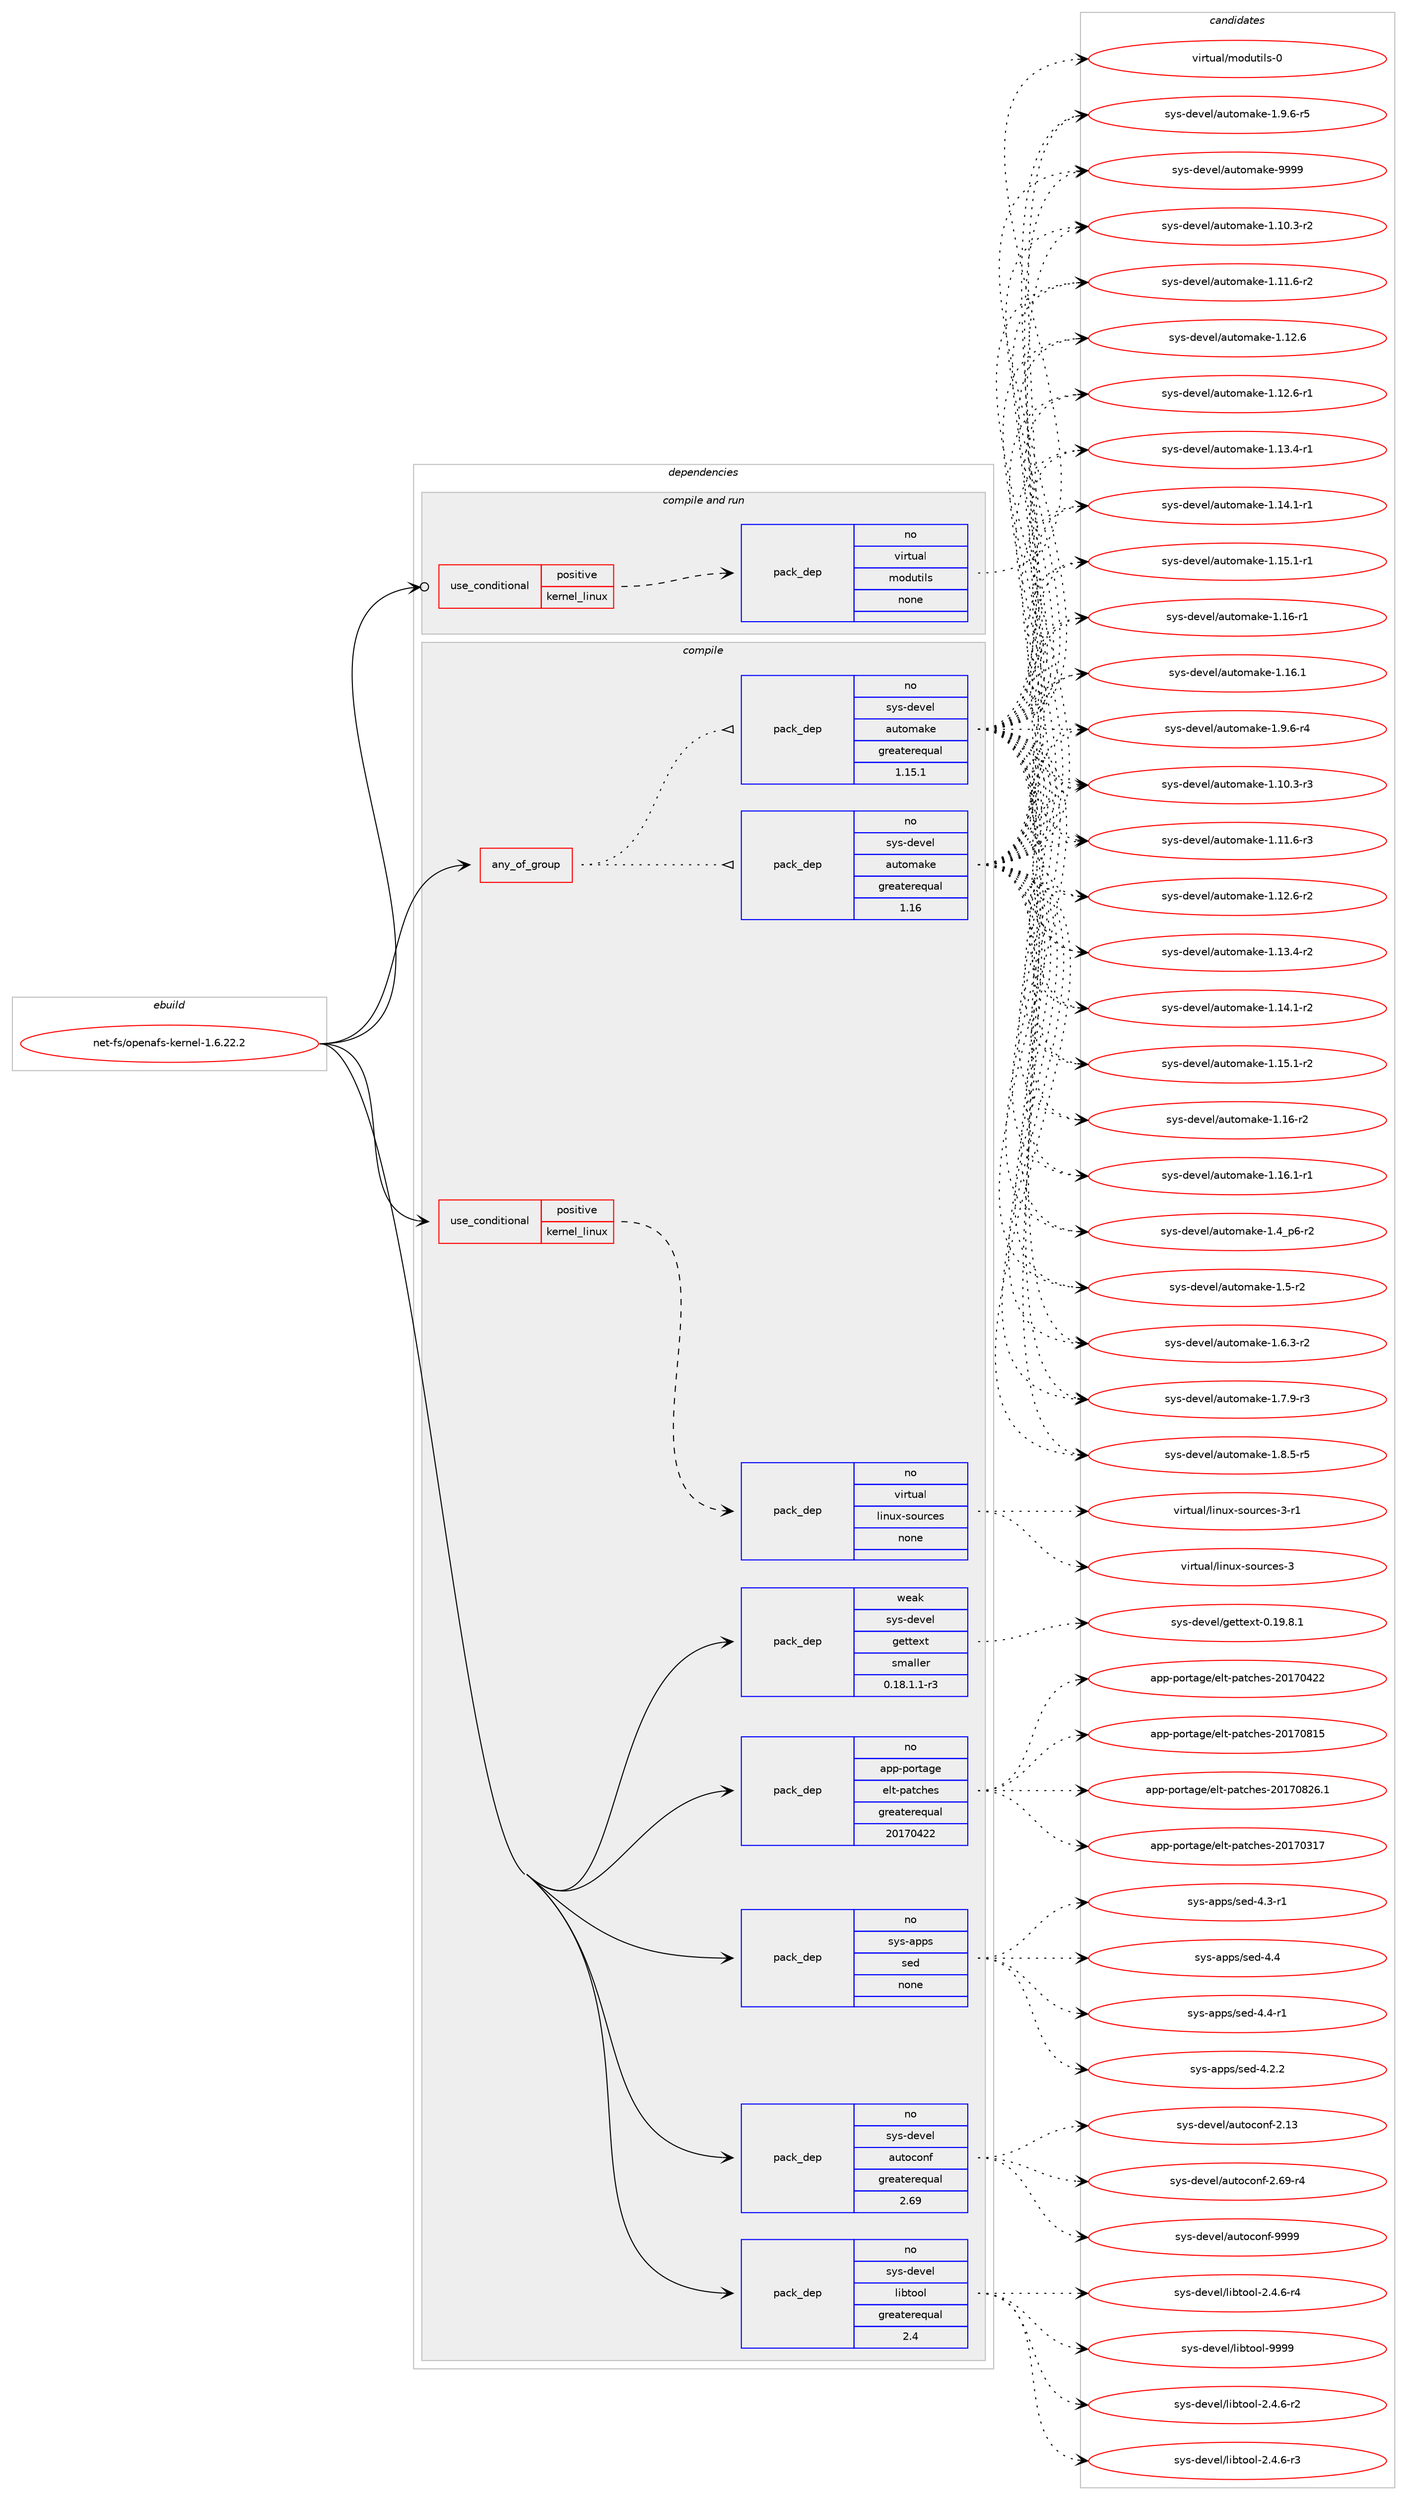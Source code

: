 digraph prolog {

# *************
# Graph options
# *************

newrank=true;
concentrate=true;
compound=true;
graph [rankdir=LR,fontname=Helvetica,fontsize=10,ranksep=1.5];#, ranksep=2.5, nodesep=0.2];
edge  [arrowhead=vee];
node  [fontname=Helvetica,fontsize=10];

# **********
# The ebuild
# **********

subgraph cluster_leftcol {
color=gray;
rank=same;
label=<<i>ebuild</i>>;
id [label="net-fs/openafs-kernel-1.6.22.2", color=red, width=4, href="../net-fs/openafs-kernel-1.6.22.2.svg"];
}

# ****************
# The dependencies
# ****************

subgraph cluster_midcol {
color=gray;
label=<<i>dependencies</i>>;
subgraph cluster_compile {
fillcolor="#eeeeee";
style=filled;
label=<<i>compile</i>>;
subgraph any11 {
dependency276 [label=<<TABLE BORDER="0" CELLBORDER="1" CELLSPACING="0" CELLPADDING="4"><TR><TD CELLPADDING="10">any_of_group</TD></TR></TABLE>>, shape=none, color=red];subgraph pack199 {
dependency277 [label=<<TABLE BORDER="0" CELLBORDER="1" CELLSPACING="0" CELLPADDING="4" WIDTH="220"><TR><TD ROWSPAN="6" CELLPADDING="30">pack_dep</TD></TR><TR><TD WIDTH="110">no</TD></TR><TR><TD>sys-devel</TD></TR><TR><TD>automake</TD></TR><TR><TD>greaterequal</TD></TR><TR><TD>1.16</TD></TR></TABLE>>, shape=none, color=blue];
}
dependency276:e -> dependency277:w [weight=20,style="dotted",arrowhead="oinv"];
subgraph pack200 {
dependency278 [label=<<TABLE BORDER="0" CELLBORDER="1" CELLSPACING="0" CELLPADDING="4" WIDTH="220"><TR><TD ROWSPAN="6" CELLPADDING="30">pack_dep</TD></TR><TR><TD WIDTH="110">no</TD></TR><TR><TD>sys-devel</TD></TR><TR><TD>automake</TD></TR><TR><TD>greaterequal</TD></TR><TR><TD>1.15.1</TD></TR></TABLE>>, shape=none, color=blue];
}
dependency276:e -> dependency278:w [weight=20,style="dotted",arrowhead="oinv"];
}
id:e -> dependency276:w [weight=20,style="solid",arrowhead="vee"];
subgraph cond68 {
dependency279 [label=<<TABLE BORDER="0" CELLBORDER="1" CELLSPACING="0" CELLPADDING="4"><TR><TD ROWSPAN="3" CELLPADDING="10">use_conditional</TD></TR><TR><TD>positive</TD></TR><TR><TD>kernel_linux</TD></TR></TABLE>>, shape=none, color=red];
subgraph pack201 {
dependency280 [label=<<TABLE BORDER="0" CELLBORDER="1" CELLSPACING="0" CELLPADDING="4" WIDTH="220"><TR><TD ROWSPAN="6" CELLPADDING="30">pack_dep</TD></TR><TR><TD WIDTH="110">no</TD></TR><TR><TD>virtual</TD></TR><TR><TD>linux-sources</TD></TR><TR><TD>none</TD></TR><TR><TD></TD></TR></TABLE>>, shape=none, color=blue];
}
dependency279:e -> dependency280:w [weight=20,style="dashed",arrowhead="vee"];
}
id:e -> dependency279:w [weight=20,style="solid",arrowhead="vee"];
subgraph pack202 {
dependency281 [label=<<TABLE BORDER="0" CELLBORDER="1" CELLSPACING="0" CELLPADDING="4" WIDTH="220"><TR><TD ROWSPAN="6" CELLPADDING="30">pack_dep</TD></TR><TR><TD WIDTH="110">no</TD></TR><TR><TD>app-portage</TD></TR><TR><TD>elt-patches</TD></TR><TR><TD>greaterequal</TD></TR><TR><TD>20170422</TD></TR></TABLE>>, shape=none, color=blue];
}
id:e -> dependency281:w [weight=20,style="solid",arrowhead="vee"];
subgraph pack203 {
dependency282 [label=<<TABLE BORDER="0" CELLBORDER="1" CELLSPACING="0" CELLPADDING="4" WIDTH="220"><TR><TD ROWSPAN="6" CELLPADDING="30">pack_dep</TD></TR><TR><TD WIDTH="110">no</TD></TR><TR><TD>sys-apps</TD></TR><TR><TD>sed</TD></TR><TR><TD>none</TD></TR><TR><TD></TD></TR></TABLE>>, shape=none, color=blue];
}
id:e -> dependency282:w [weight=20,style="solid",arrowhead="vee"];
subgraph pack204 {
dependency283 [label=<<TABLE BORDER="0" CELLBORDER="1" CELLSPACING="0" CELLPADDING="4" WIDTH="220"><TR><TD ROWSPAN="6" CELLPADDING="30">pack_dep</TD></TR><TR><TD WIDTH="110">no</TD></TR><TR><TD>sys-devel</TD></TR><TR><TD>autoconf</TD></TR><TR><TD>greaterequal</TD></TR><TR><TD>2.69</TD></TR></TABLE>>, shape=none, color=blue];
}
id:e -> dependency283:w [weight=20,style="solid",arrowhead="vee"];
subgraph pack205 {
dependency284 [label=<<TABLE BORDER="0" CELLBORDER="1" CELLSPACING="0" CELLPADDING="4" WIDTH="220"><TR><TD ROWSPAN="6" CELLPADDING="30">pack_dep</TD></TR><TR><TD WIDTH="110">no</TD></TR><TR><TD>sys-devel</TD></TR><TR><TD>libtool</TD></TR><TR><TD>greaterequal</TD></TR><TR><TD>2.4</TD></TR></TABLE>>, shape=none, color=blue];
}
id:e -> dependency284:w [weight=20,style="solid",arrowhead="vee"];
subgraph pack206 {
dependency285 [label=<<TABLE BORDER="0" CELLBORDER="1" CELLSPACING="0" CELLPADDING="4" WIDTH="220"><TR><TD ROWSPAN="6" CELLPADDING="30">pack_dep</TD></TR><TR><TD WIDTH="110">weak</TD></TR><TR><TD>sys-devel</TD></TR><TR><TD>gettext</TD></TR><TR><TD>smaller</TD></TR><TR><TD>0.18.1.1-r3</TD></TR></TABLE>>, shape=none, color=blue];
}
id:e -> dependency285:w [weight=20,style="solid",arrowhead="vee"];
}
subgraph cluster_compileandrun {
fillcolor="#eeeeee";
style=filled;
label=<<i>compile and run</i>>;
subgraph cond69 {
dependency286 [label=<<TABLE BORDER="0" CELLBORDER="1" CELLSPACING="0" CELLPADDING="4"><TR><TD ROWSPAN="3" CELLPADDING="10">use_conditional</TD></TR><TR><TD>positive</TD></TR><TR><TD>kernel_linux</TD></TR></TABLE>>, shape=none, color=red];
subgraph pack207 {
dependency287 [label=<<TABLE BORDER="0" CELLBORDER="1" CELLSPACING="0" CELLPADDING="4" WIDTH="220"><TR><TD ROWSPAN="6" CELLPADDING="30">pack_dep</TD></TR><TR><TD WIDTH="110">no</TD></TR><TR><TD>virtual</TD></TR><TR><TD>modutils</TD></TR><TR><TD>none</TD></TR><TR><TD></TD></TR></TABLE>>, shape=none, color=blue];
}
dependency286:e -> dependency287:w [weight=20,style="dashed",arrowhead="vee"];
}
id:e -> dependency286:w [weight=20,style="solid",arrowhead="odotvee"];
}
subgraph cluster_run {
fillcolor="#eeeeee";
style=filled;
label=<<i>run</i>>;
}
}

# **************
# The candidates
# **************

subgraph cluster_choices {
rank=same;
color=gray;
label=<<i>candidates</i>>;

subgraph choice199 {
color=black;
nodesep=1;
choice11512111545100101118101108479711711611110997107101454946494846514511450 [label="sys-devel/automake-1.10.3-r2", color=red, width=4,href="../sys-devel/automake-1.10.3-r2.svg"];
choice11512111545100101118101108479711711611110997107101454946494946544511450 [label="sys-devel/automake-1.11.6-r2", color=red, width=4,href="../sys-devel/automake-1.11.6-r2.svg"];
choice1151211154510010111810110847971171161111099710710145494649504654 [label="sys-devel/automake-1.12.6", color=red, width=4,href="../sys-devel/automake-1.12.6.svg"];
choice11512111545100101118101108479711711611110997107101454946495046544511449 [label="sys-devel/automake-1.12.6-r1", color=red, width=4,href="../sys-devel/automake-1.12.6-r1.svg"];
choice11512111545100101118101108479711711611110997107101454946495146524511449 [label="sys-devel/automake-1.13.4-r1", color=red, width=4,href="../sys-devel/automake-1.13.4-r1.svg"];
choice11512111545100101118101108479711711611110997107101454946495246494511449 [label="sys-devel/automake-1.14.1-r1", color=red, width=4,href="../sys-devel/automake-1.14.1-r1.svg"];
choice11512111545100101118101108479711711611110997107101454946495346494511449 [label="sys-devel/automake-1.15.1-r1", color=red, width=4,href="../sys-devel/automake-1.15.1-r1.svg"];
choice1151211154510010111810110847971171161111099710710145494649544511449 [label="sys-devel/automake-1.16-r1", color=red, width=4,href="../sys-devel/automake-1.16-r1.svg"];
choice1151211154510010111810110847971171161111099710710145494649544649 [label="sys-devel/automake-1.16.1", color=red, width=4,href="../sys-devel/automake-1.16.1.svg"];
choice115121115451001011181011084797117116111109971071014549465746544511452 [label="sys-devel/automake-1.9.6-r4", color=red, width=4,href="../sys-devel/automake-1.9.6-r4.svg"];
choice11512111545100101118101108479711711611110997107101454946494846514511451 [label="sys-devel/automake-1.10.3-r3", color=red, width=4,href="../sys-devel/automake-1.10.3-r3.svg"];
choice11512111545100101118101108479711711611110997107101454946494946544511451 [label="sys-devel/automake-1.11.6-r3", color=red, width=4,href="../sys-devel/automake-1.11.6-r3.svg"];
choice11512111545100101118101108479711711611110997107101454946495046544511450 [label="sys-devel/automake-1.12.6-r2", color=red, width=4,href="../sys-devel/automake-1.12.6-r2.svg"];
choice11512111545100101118101108479711711611110997107101454946495146524511450 [label="sys-devel/automake-1.13.4-r2", color=red, width=4,href="../sys-devel/automake-1.13.4-r2.svg"];
choice11512111545100101118101108479711711611110997107101454946495246494511450 [label="sys-devel/automake-1.14.1-r2", color=red, width=4,href="../sys-devel/automake-1.14.1-r2.svg"];
choice11512111545100101118101108479711711611110997107101454946495346494511450 [label="sys-devel/automake-1.15.1-r2", color=red, width=4,href="../sys-devel/automake-1.15.1-r2.svg"];
choice1151211154510010111810110847971171161111099710710145494649544511450 [label="sys-devel/automake-1.16-r2", color=red, width=4,href="../sys-devel/automake-1.16-r2.svg"];
choice11512111545100101118101108479711711611110997107101454946495446494511449 [label="sys-devel/automake-1.16.1-r1", color=red, width=4,href="../sys-devel/automake-1.16.1-r1.svg"];
choice115121115451001011181011084797117116111109971071014549465295112544511450 [label="sys-devel/automake-1.4_p6-r2", color=red, width=4,href="../sys-devel/automake-1.4_p6-r2.svg"];
choice11512111545100101118101108479711711611110997107101454946534511450 [label="sys-devel/automake-1.5-r2", color=red, width=4,href="../sys-devel/automake-1.5-r2.svg"];
choice115121115451001011181011084797117116111109971071014549465446514511450 [label="sys-devel/automake-1.6.3-r2", color=red, width=4,href="../sys-devel/automake-1.6.3-r2.svg"];
choice115121115451001011181011084797117116111109971071014549465546574511451 [label="sys-devel/automake-1.7.9-r3", color=red, width=4,href="../sys-devel/automake-1.7.9-r3.svg"];
choice115121115451001011181011084797117116111109971071014549465646534511453 [label="sys-devel/automake-1.8.5-r5", color=red, width=4,href="../sys-devel/automake-1.8.5-r5.svg"];
choice115121115451001011181011084797117116111109971071014549465746544511453 [label="sys-devel/automake-1.9.6-r5", color=red, width=4,href="../sys-devel/automake-1.9.6-r5.svg"];
choice115121115451001011181011084797117116111109971071014557575757 [label="sys-devel/automake-9999", color=red, width=4,href="../sys-devel/automake-9999.svg"];
dependency277:e -> choice11512111545100101118101108479711711611110997107101454946494846514511450:w [style=dotted,weight="100"];
dependency277:e -> choice11512111545100101118101108479711711611110997107101454946494946544511450:w [style=dotted,weight="100"];
dependency277:e -> choice1151211154510010111810110847971171161111099710710145494649504654:w [style=dotted,weight="100"];
dependency277:e -> choice11512111545100101118101108479711711611110997107101454946495046544511449:w [style=dotted,weight="100"];
dependency277:e -> choice11512111545100101118101108479711711611110997107101454946495146524511449:w [style=dotted,weight="100"];
dependency277:e -> choice11512111545100101118101108479711711611110997107101454946495246494511449:w [style=dotted,weight="100"];
dependency277:e -> choice11512111545100101118101108479711711611110997107101454946495346494511449:w [style=dotted,weight="100"];
dependency277:e -> choice1151211154510010111810110847971171161111099710710145494649544511449:w [style=dotted,weight="100"];
dependency277:e -> choice1151211154510010111810110847971171161111099710710145494649544649:w [style=dotted,weight="100"];
dependency277:e -> choice115121115451001011181011084797117116111109971071014549465746544511452:w [style=dotted,weight="100"];
dependency277:e -> choice11512111545100101118101108479711711611110997107101454946494846514511451:w [style=dotted,weight="100"];
dependency277:e -> choice11512111545100101118101108479711711611110997107101454946494946544511451:w [style=dotted,weight="100"];
dependency277:e -> choice11512111545100101118101108479711711611110997107101454946495046544511450:w [style=dotted,weight="100"];
dependency277:e -> choice11512111545100101118101108479711711611110997107101454946495146524511450:w [style=dotted,weight="100"];
dependency277:e -> choice11512111545100101118101108479711711611110997107101454946495246494511450:w [style=dotted,weight="100"];
dependency277:e -> choice11512111545100101118101108479711711611110997107101454946495346494511450:w [style=dotted,weight="100"];
dependency277:e -> choice1151211154510010111810110847971171161111099710710145494649544511450:w [style=dotted,weight="100"];
dependency277:e -> choice11512111545100101118101108479711711611110997107101454946495446494511449:w [style=dotted,weight="100"];
dependency277:e -> choice115121115451001011181011084797117116111109971071014549465295112544511450:w [style=dotted,weight="100"];
dependency277:e -> choice11512111545100101118101108479711711611110997107101454946534511450:w [style=dotted,weight="100"];
dependency277:e -> choice115121115451001011181011084797117116111109971071014549465446514511450:w [style=dotted,weight="100"];
dependency277:e -> choice115121115451001011181011084797117116111109971071014549465546574511451:w [style=dotted,weight="100"];
dependency277:e -> choice115121115451001011181011084797117116111109971071014549465646534511453:w [style=dotted,weight="100"];
dependency277:e -> choice115121115451001011181011084797117116111109971071014549465746544511453:w [style=dotted,weight="100"];
dependency277:e -> choice115121115451001011181011084797117116111109971071014557575757:w [style=dotted,weight="100"];
}
subgraph choice200 {
color=black;
nodesep=1;
choice11512111545100101118101108479711711611110997107101454946494846514511450 [label="sys-devel/automake-1.10.3-r2", color=red, width=4,href="../sys-devel/automake-1.10.3-r2.svg"];
choice11512111545100101118101108479711711611110997107101454946494946544511450 [label="sys-devel/automake-1.11.6-r2", color=red, width=4,href="../sys-devel/automake-1.11.6-r2.svg"];
choice1151211154510010111810110847971171161111099710710145494649504654 [label="sys-devel/automake-1.12.6", color=red, width=4,href="../sys-devel/automake-1.12.6.svg"];
choice11512111545100101118101108479711711611110997107101454946495046544511449 [label="sys-devel/automake-1.12.6-r1", color=red, width=4,href="../sys-devel/automake-1.12.6-r1.svg"];
choice11512111545100101118101108479711711611110997107101454946495146524511449 [label="sys-devel/automake-1.13.4-r1", color=red, width=4,href="../sys-devel/automake-1.13.4-r1.svg"];
choice11512111545100101118101108479711711611110997107101454946495246494511449 [label="sys-devel/automake-1.14.1-r1", color=red, width=4,href="../sys-devel/automake-1.14.1-r1.svg"];
choice11512111545100101118101108479711711611110997107101454946495346494511449 [label="sys-devel/automake-1.15.1-r1", color=red, width=4,href="../sys-devel/automake-1.15.1-r1.svg"];
choice1151211154510010111810110847971171161111099710710145494649544511449 [label="sys-devel/automake-1.16-r1", color=red, width=4,href="../sys-devel/automake-1.16-r1.svg"];
choice1151211154510010111810110847971171161111099710710145494649544649 [label="sys-devel/automake-1.16.1", color=red, width=4,href="../sys-devel/automake-1.16.1.svg"];
choice115121115451001011181011084797117116111109971071014549465746544511452 [label="sys-devel/automake-1.9.6-r4", color=red, width=4,href="../sys-devel/automake-1.9.6-r4.svg"];
choice11512111545100101118101108479711711611110997107101454946494846514511451 [label="sys-devel/automake-1.10.3-r3", color=red, width=4,href="../sys-devel/automake-1.10.3-r3.svg"];
choice11512111545100101118101108479711711611110997107101454946494946544511451 [label="sys-devel/automake-1.11.6-r3", color=red, width=4,href="../sys-devel/automake-1.11.6-r3.svg"];
choice11512111545100101118101108479711711611110997107101454946495046544511450 [label="sys-devel/automake-1.12.6-r2", color=red, width=4,href="../sys-devel/automake-1.12.6-r2.svg"];
choice11512111545100101118101108479711711611110997107101454946495146524511450 [label="sys-devel/automake-1.13.4-r2", color=red, width=4,href="../sys-devel/automake-1.13.4-r2.svg"];
choice11512111545100101118101108479711711611110997107101454946495246494511450 [label="sys-devel/automake-1.14.1-r2", color=red, width=4,href="../sys-devel/automake-1.14.1-r2.svg"];
choice11512111545100101118101108479711711611110997107101454946495346494511450 [label="sys-devel/automake-1.15.1-r2", color=red, width=4,href="../sys-devel/automake-1.15.1-r2.svg"];
choice1151211154510010111810110847971171161111099710710145494649544511450 [label="sys-devel/automake-1.16-r2", color=red, width=4,href="../sys-devel/automake-1.16-r2.svg"];
choice11512111545100101118101108479711711611110997107101454946495446494511449 [label="sys-devel/automake-1.16.1-r1", color=red, width=4,href="../sys-devel/automake-1.16.1-r1.svg"];
choice115121115451001011181011084797117116111109971071014549465295112544511450 [label="sys-devel/automake-1.4_p6-r2", color=red, width=4,href="../sys-devel/automake-1.4_p6-r2.svg"];
choice11512111545100101118101108479711711611110997107101454946534511450 [label="sys-devel/automake-1.5-r2", color=red, width=4,href="../sys-devel/automake-1.5-r2.svg"];
choice115121115451001011181011084797117116111109971071014549465446514511450 [label="sys-devel/automake-1.6.3-r2", color=red, width=4,href="../sys-devel/automake-1.6.3-r2.svg"];
choice115121115451001011181011084797117116111109971071014549465546574511451 [label="sys-devel/automake-1.7.9-r3", color=red, width=4,href="../sys-devel/automake-1.7.9-r3.svg"];
choice115121115451001011181011084797117116111109971071014549465646534511453 [label="sys-devel/automake-1.8.5-r5", color=red, width=4,href="../sys-devel/automake-1.8.5-r5.svg"];
choice115121115451001011181011084797117116111109971071014549465746544511453 [label="sys-devel/automake-1.9.6-r5", color=red, width=4,href="../sys-devel/automake-1.9.6-r5.svg"];
choice115121115451001011181011084797117116111109971071014557575757 [label="sys-devel/automake-9999", color=red, width=4,href="../sys-devel/automake-9999.svg"];
dependency278:e -> choice11512111545100101118101108479711711611110997107101454946494846514511450:w [style=dotted,weight="100"];
dependency278:e -> choice11512111545100101118101108479711711611110997107101454946494946544511450:w [style=dotted,weight="100"];
dependency278:e -> choice1151211154510010111810110847971171161111099710710145494649504654:w [style=dotted,weight="100"];
dependency278:e -> choice11512111545100101118101108479711711611110997107101454946495046544511449:w [style=dotted,weight="100"];
dependency278:e -> choice11512111545100101118101108479711711611110997107101454946495146524511449:w [style=dotted,weight="100"];
dependency278:e -> choice11512111545100101118101108479711711611110997107101454946495246494511449:w [style=dotted,weight="100"];
dependency278:e -> choice11512111545100101118101108479711711611110997107101454946495346494511449:w [style=dotted,weight="100"];
dependency278:e -> choice1151211154510010111810110847971171161111099710710145494649544511449:w [style=dotted,weight="100"];
dependency278:e -> choice1151211154510010111810110847971171161111099710710145494649544649:w [style=dotted,weight="100"];
dependency278:e -> choice115121115451001011181011084797117116111109971071014549465746544511452:w [style=dotted,weight="100"];
dependency278:e -> choice11512111545100101118101108479711711611110997107101454946494846514511451:w [style=dotted,weight="100"];
dependency278:e -> choice11512111545100101118101108479711711611110997107101454946494946544511451:w [style=dotted,weight="100"];
dependency278:e -> choice11512111545100101118101108479711711611110997107101454946495046544511450:w [style=dotted,weight="100"];
dependency278:e -> choice11512111545100101118101108479711711611110997107101454946495146524511450:w [style=dotted,weight="100"];
dependency278:e -> choice11512111545100101118101108479711711611110997107101454946495246494511450:w [style=dotted,weight="100"];
dependency278:e -> choice11512111545100101118101108479711711611110997107101454946495346494511450:w [style=dotted,weight="100"];
dependency278:e -> choice1151211154510010111810110847971171161111099710710145494649544511450:w [style=dotted,weight="100"];
dependency278:e -> choice11512111545100101118101108479711711611110997107101454946495446494511449:w [style=dotted,weight="100"];
dependency278:e -> choice115121115451001011181011084797117116111109971071014549465295112544511450:w [style=dotted,weight="100"];
dependency278:e -> choice11512111545100101118101108479711711611110997107101454946534511450:w [style=dotted,weight="100"];
dependency278:e -> choice115121115451001011181011084797117116111109971071014549465446514511450:w [style=dotted,weight="100"];
dependency278:e -> choice115121115451001011181011084797117116111109971071014549465546574511451:w [style=dotted,weight="100"];
dependency278:e -> choice115121115451001011181011084797117116111109971071014549465646534511453:w [style=dotted,weight="100"];
dependency278:e -> choice115121115451001011181011084797117116111109971071014549465746544511453:w [style=dotted,weight="100"];
dependency278:e -> choice115121115451001011181011084797117116111109971071014557575757:w [style=dotted,weight="100"];
}
subgraph choice201 {
color=black;
nodesep=1;
choice118105114116117971084710810511011712045115111117114991011154551 [label="virtual/linux-sources-3", color=red, width=4,href="../virtual/linux-sources-3.svg"];
choice1181051141161179710847108105110117120451151111171149910111545514511449 [label="virtual/linux-sources-3-r1", color=red, width=4,href="../virtual/linux-sources-3-r1.svg"];
dependency280:e -> choice118105114116117971084710810511011712045115111117114991011154551:w [style=dotted,weight="100"];
dependency280:e -> choice1181051141161179710847108105110117120451151111171149910111545514511449:w [style=dotted,weight="100"];
}
subgraph choice202 {
color=black;
nodesep=1;
choice97112112451121111141169710310147101108116451129711699104101115455048495548514955 [label="app-portage/elt-patches-20170317", color=red, width=4,href="../app-portage/elt-patches-20170317.svg"];
choice97112112451121111141169710310147101108116451129711699104101115455048495548525050 [label="app-portage/elt-patches-20170422", color=red, width=4,href="../app-portage/elt-patches-20170422.svg"];
choice97112112451121111141169710310147101108116451129711699104101115455048495548564953 [label="app-portage/elt-patches-20170815", color=red, width=4,href="../app-portage/elt-patches-20170815.svg"];
choice971121124511211111411697103101471011081164511297116991041011154550484955485650544649 [label="app-portage/elt-patches-20170826.1", color=red, width=4,href="../app-portage/elt-patches-20170826.1.svg"];
dependency281:e -> choice97112112451121111141169710310147101108116451129711699104101115455048495548514955:w [style=dotted,weight="100"];
dependency281:e -> choice97112112451121111141169710310147101108116451129711699104101115455048495548525050:w [style=dotted,weight="100"];
dependency281:e -> choice97112112451121111141169710310147101108116451129711699104101115455048495548564953:w [style=dotted,weight="100"];
dependency281:e -> choice971121124511211111411697103101471011081164511297116991041011154550484955485650544649:w [style=dotted,weight="100"];
}
subgraph choice203 {
color=black;
nodesep=1;
choice115121115459711211211547115101100455246504650 [label="sys-apps/sed-4.2.2", color=red, width=4,href="../sys-apps/sed-4.2.2.svg"];
choice115121115459711211211547115101100455246514511449 [label="sys-apps/sed-4.3-r1", color=red, width=4,href="../sys-apps/sed-4.3-r1.svg"];
choice11512111545971121121154711510110045524652 [label="sys-apps/sed-4.4", color=red, width=4,href="../sys-apps/sed-4.4.svg"];
choice115121115459711211211547115101100455246524511449 [label="sys-apps/sed-4.4-r1", color=red, width=4,href="../sys-apps/sed-4.4-r1.svg"];
dependency282:e -> choice115121115459711211211547115101100455246504650:w [style=dotted,weight="100"];
dependency282:e -> choice115121115459711211211547115101100455246514511449:w [style=dotted,weight="100"];
dependency282:e -> choice11512111545971121121154711510110045524652:w [style=dotted,weight="100"];
dependency282:e -> choice115121115459711211211547115101100455246524511449:w [style=dotted,weight="100"];
}
subgraph choice204 {
color=black;
nodesep=1;
choice115121115451001011181011084797117116111991111101024550464951 [label="sys-devel/autoconf-2.13", color=red, width=4,href="../sys-devel/autoconf-2.13.svg"];
choice1151211154510010111810110847971171161119911111010245504654574511452 [label="sys-devel/autoconf-2.69-r4", color=red, width=4,href="../sys-devel/autoconf-2.69-r4.svg"];
choice115121115451001011181011084797117116111991111101024557575757 [label="sys-devel/autoconf-9999", color=red, width=4,href="../sys-devel/autoconf-9999.svg"];
dependency283:e -> choice115121115451001011181011084797117116111991111101024550464951:w [style=dotted,weight="100"];
dependency283:e -> choice1151211154510010111810110847971171161119911111010245504654574511452:w [style=dotted,weight="100"];
dependency283:e -> choice115121115451001011181011084797117116111991111101024557575757:w [style=dotted,weight="100"];
}
subgraph choice205 {
color=black;
nodesep=1;
choice1151211154510010111810110847108105981161111111084550465246544511450 [label="sys-devel/libtool-2.4.6-r2", color=red, width=4,href="../sys-devel/libtool-2.4.6-r2.svg"];
choice1151211154510010111810110847108105981161111111084550465246544511451 [label="sys-devel/libtool-2.4.6-r3", color=red, width=4,href="../sys-devel/libtool-2.4.6-r3.svg"];
choice1151211154510010111810110847108105981161111111084550465246544511452 [label="sys-devel/libtool-2.4.6-r4", color=red, width=4,href="../sys-devel/libtool-2.4.6-r4.svg"];
choice1151211154510010111810110847108105981161111111084557575757 [label="sys-devel/libtool-9999", color=red, width=4,href="../sys-devel/libtool-9999.svg"];
dependency284:e -> choice1151211154510010111810110847108105981161111111084550465246544511450:w [style=dotted,weight="100"];
dependency284:e -> choice1151211154510010111810110847108105981161111111084550465246544511451:w [style=dotted,weight="100"];
dependency284:e -> choice1151211154510010111810110847108105981161111111084550465246544511452:w [style=dotted,weight="100"];
dependency284:e -> choice1151211154510010111810110847108105981161111111084557575757:w [style=dotted,weight="100"];
}
subgraph choice206 {
color=black;
nodesep=1;
choice1151211154510010111810110847103101116116101120116454846495746564649 [label="sys-devel/gettext-0.19.8.1", color=red, width=4,href="../sys-devel/gettext-0.19.8.1.svg"];
dependency285:e -> choice1151211154510010111810110847103101116116101120116454846495746564649:w [style=dotted,weight="100"];
}
subgraph choice207 {
color=black;
nodesep=1;
choice11810511411611797108471091111001171161051081154548 [label="virtual/modutils-0", color=red, width=4,href="../virtual/modutils-0.svg"];
dependency287:e -> choice11810511411611797108471091111001171161051081154548:w [style=dotted,weight="100"];
}
}

}
